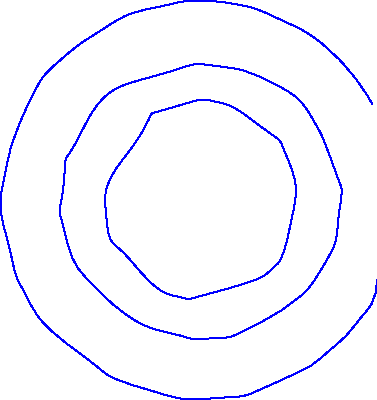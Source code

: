import contour;

size(200);

int n=100;

real f(real a, real b) {return a^2+b^2;}

srand(1);

real r() {return 1.1*(rand()/randMax*2-1);}

pair[] points=new pair[n];
real[] values=new real[n];

for(int i=0; i < n; ++i) {
  points[i]=(r(),r());
  values[i]=f(points[i].x,points[i].y);
}

draw(contour(points,values,new real[]{0.25,0.5,1},operator ..),blue);
